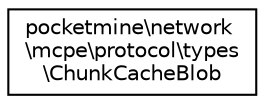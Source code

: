 digraph "Graphical Class Hierarchy"
{
 // INTERACTIVE_SVG=YES
 // LATEX_PDF_SIZE
  edge [fontname="Helvetica",fontsize="10",labelfontname="Helvetica",labelfontsize="10"];
  node [fontname="Helvetica",fontsize="10",shape=record];
  rankdir="LR";
  Node0 [label="pocketmine\\network\l\\mcpe\\protocol\\types\l\\ChunkCacheBlob",height=0.2,width=0.4,color="black", fillcolor="white", style="filled",URL="$df/d5e/classpocketmine_1_1network_1_1mcpe_1_1protocol_1_1types_1_1_chunk_cache_blob.html",tooltip=" "];
}
